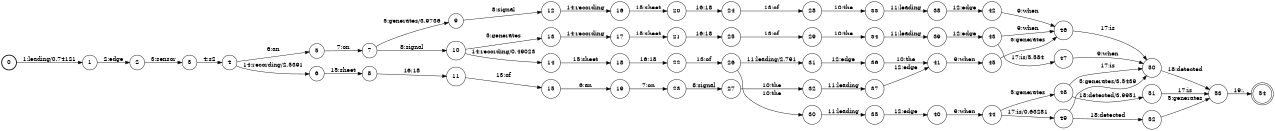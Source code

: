 digraph FST {
rankdir = LR;
size = "8.5,11";
label = "";
center = 1;
orientation = Portrait;
ranksep = "0.4";
nodesep = "0.25";
0 [label = "0", shape = circle, style = bold, fontsize = 14]
	0 -> 1 [label = "1:leading/0.74121", fontsize = 14];
1 [label = "1", shape = circle, style = solid, fontsize = 14]
	1 -> 2 [label = "2:edge", fontsize = 14];
2 [label = "2", shape = circle, style = solid, fontsize = 14]
	2 -> 3 [label = "3:sensor", fontsize = 14];
3 [label = "3", shape = circle, style = solid, fontsize = 14]
	3 -> 4 [label = "4:s2", fontsize = 14];
4 [label = "4", shape = circle, style = solid, fontsize = 14]
	4 -> 5 [label = "6:an", fontsize = 14];
	4 -> 6 [label = "14:recording/2.5391", fontsize = 14];
5 [label = "5", shape = circle, style = solid, fontsize = 14]
	5 -> 7 [label = "7:on", fontsize = 14];
6 [label = "6", shape = circle, style = solid, fontsize = 14]
	6 -> 8 [label = "15:sheet", fontsize = 14];
7 [label = "7", shape = circle, style = solid, fontsize = 14]
	7 -> 9 [label = "5:generates/3.9736", fontsize = 14];
	7 -> 10 [label = "8:signal", fontsize = 14];
8 [label = "8", shape = circle, style = solid, fontsize = 14]
	8 -> 11 [label = "16:18", fontsize = 14];
9 [label = "9", shape = circle, style = solid, fontsize = 14]
	9 -> 12 [label = "8:signal", fontsize = 14];
10 [label = "10", shape = circle, style = solid, fontsize = 14]
	10 -> 13 [label = "5:generates", fontsize = 14];
	10 -> 14 [label = "14:recording/0.49023", fontsize = 14];
11 [label = "11", shape = circle, style = solid, fontsize = 14]
	11 -> 15 [label = "13:of", fontsize = 14];
12 [label = "12", shape = circle, style = solid, fontsize = 14]
	12 -> 16 [label = "14:recording", fontsize = 14];
13 [label = "13", shape = circle, style = solid, fontsize = 14]
	13 -> 17 [label = "14:recording", fontsize = 14];
14 [label = "14", shape = circle, style = solid, fontsize = 14]
	14 -> 18 [label = "15:sheet", fontsize = 14];
15 [label = "15", shape = circle, style = solid, fontsize = 14]
	15 -> 19 [label = "6:an", fontsize = 14];
16 [label = "16", shape = circle, style = solid, fontsize = 14]
	16 -> 20 [label = "15:sheet", fontsize = 14];
17 [label = "17", shape = circle, style = solid, fontsize = 14]
	17 -> 21 [label = "15:sheet", fontsize = 14];
18 [label = "18", shape = circle, style = solid, fontsize = 14]
	18 -> 22 [label = "16:18", fontsize = 14];
19 [label = "19", shape = circle, style = solid, fontsize = 14]
	19 -> 23 [label = "7:on", fontsize = 14];
20 [label = "20", shape = circle, style = solid, fontsize = 14]
	20 -> 24 [label = "16:18", fontsize = 14];
21 [label = "21", shape = circle, style = solid, fontsize = 14]
	21 -> 25 [label = "16:18", fontsize = 14];
22 [label = "22", shape = circle, style = solid, fontsize = 14]
	22 -> 26 [label = "13:of", fontsize = 14];
23 [label = "23", shape = circle, style = solid, fontsize = 14]
	23 -> 27 [label = "8:signal", fontsize = 14];
24 [label = "24", shape = circle, style = solid, fontsize = 14]
	24 -> 28 [label = "13:of", fontsize = 14];
25 [label = "25", shape = circle, style = solid, fontsize = 14]
	25 -> 29 [label = "13:of", fontsize = 14];
26 [label = "26", shape = circle, style = solid, fontsize = 14]
	26 -> 31 [label = "11:leading/2.791", fontsize = 14];
	26 -> 30 [label = "10:the", fontsize = 14];
27 [label = "27", shape = circle, style = solid, fontsize = 14]
	27 -> 32 [label = "10:the", fontsize = 14];
28 [label = "28", shape = circle, style = solid, fontsize = 14]
	28 -> 33 [label = "10:the", fontsize = 14];
29 [label = "29", shape = circle, style = solid, fontsize = 14]
	29 -> 34 [label = "10:the", fontsize = 14];
30 [label = "30", shape = circle, style = solid, fontsize = 14]
	30 -> 35 [label = "11:leading", fontsize = 14];
31 [label = "31", shape = circle, style = solid, fontsize = 14]
	31 -> 36 [label = "12:edge", fontsize = 14];
32 [label = "32", shape = circle, style = solid, fontsize = 14]
	32 -> 37 [label = "11:leading", fontsize = 14];
33 [label = "33", shape = circle, style = solid, fontsize = 14]
	33 -> 38 [label = "11:leading", fontsize = 14];
34 [label = "34", shape = circle, style = solid, fontsize = 14]
	34 -> 39 [label = "11:leading", fontsize = 14];
35 [label = "35", shape = circle, style = solid, fontsize = 14]
	35 -> 40 [label = "12:edge", fontsize = 14];
36 [label = "36", shape = circle, style = solid, fontsize = 14]
	36 -> 41 [label = "10:the", fontsize = 14];
37 [label = "37", shape = circle, style = solid, fontsize = 14]
	37 -> 41 [label = "12:edge", fontsize = 14];
38 [label = "38", shape = circle, style = solid, fontsize = 14]
	38 -> 42 [label = "12:edge", fontsize = 14];
39 [label = "39", shape = circle, style = solid, fontsize = 14]
	39 -> 43 [label = "12:edge", fontsize = 14];
40 [label = "40", shape = circle, style = solid, fontsize = 14]
	40 -> 44 [label = "9:when", fontsize = 14];
41 [label = "41", shape = circle, style = solid, fontsize = 14]
	41 -> 45 [label = "9:when", fontsize = 14];
42 [label = "42", shape = circle, style = solid, fontsize = 14]
	42 -> 46 [label = "9:when", fontsize = 14];
43 [label = "43", shape = circle, style = solid, fontsize = 14]
	43 -> 46 [label = "9:when", fontsize = 14];
	43 -> 47 [label = "17:is/5.584", fontsize = 14];
44 [label = "44", shape = circle, style = solid, fontsize = 14]
	44 -> 48 [label = "5:generates", fontsize = 14];
	44 -> 49 [label = "17:is/0.63281", fontsize = 14];
45 [label = "45", shape = circle, style = solid, fontsize = 14]
	45 -> 46 [label = "5:generates", fontsize = 14];
46 [label = "46", shape = circle, style = solid, fontsize = 14]
	46 -> 50 [label = "17:is", fontsize = 14];
47 [label = "47", shape = circle, style = solid, fontsize = 14]
	47 -> 50 [label = "9:when", fontsize = 14];
48 [label = "48", shape = circle, style = solid, fontsize = 14]
	48 -> 50 [label = "17:is", fontsize = 14];
	48 -> 51 [label = "18:detected/3.9951", fontsize = 14];
49 [label = "49", shape = circle, style = solid, fontsize = 14]
	49 -> 50 [label = "5:generates/3.5439", fontsize = 14];
	49 -> 52 [label = "18:detected", fontsize = 14];
50 [label = "50", shape = circle, style = solid, fontsize = 14]
	50 -> 53 [label = "18:detected", fontsize = 14];
51 [label = "51", shape = circle, style = solid, fontsize = 14]
	51 -> 53 [label = "17:is", fontsize = 14];
52 [label = "52", shape = circle, style = solid, fontsize = 14]
	52 -> 53 [label = "5:generates", fontsize = 14];
53 [label = "53", shape = circle, style = solid, fontsize = 14]
	53 -> 54 [label = "19:.", fontsize = 14];
54 [label = "54", shape = doublecircle, style = solid, fontsize = 14]
}
